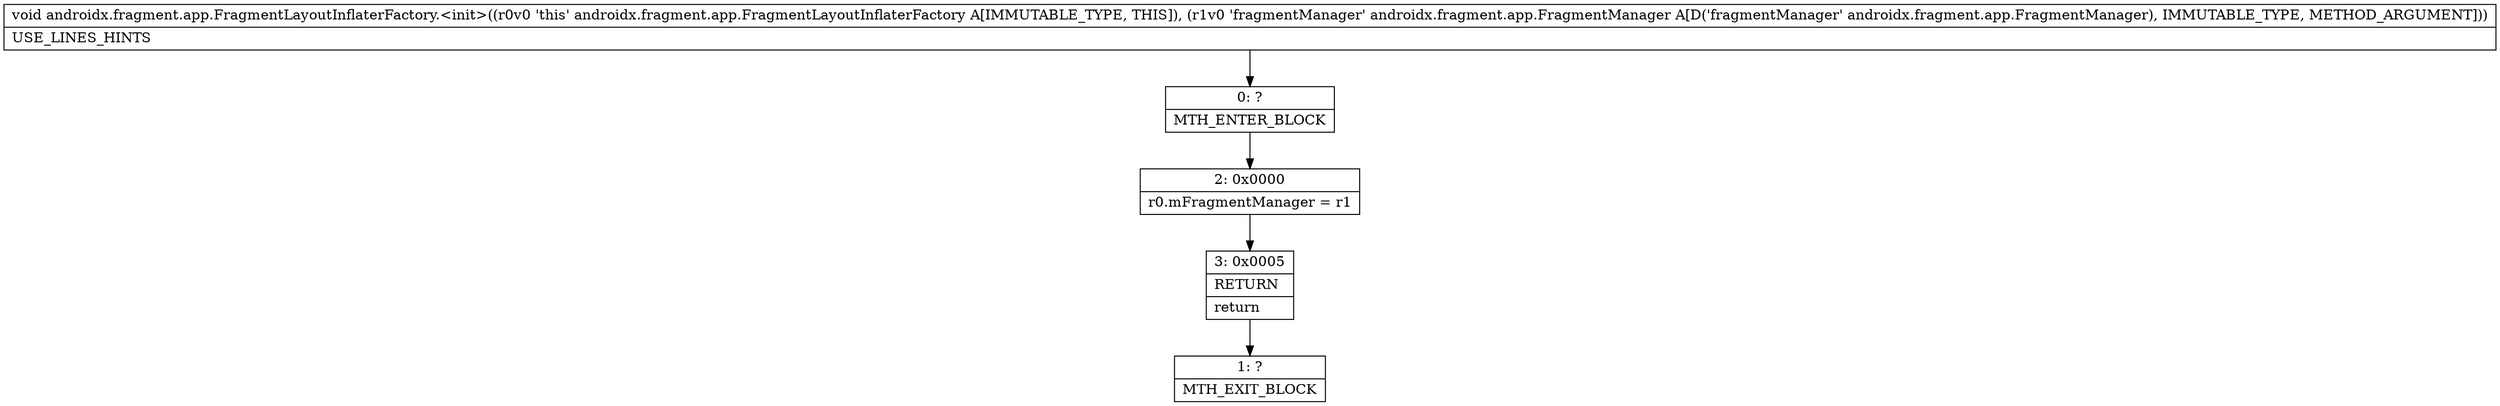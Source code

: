 digraph "CFG forandroidx.fragment.app.FragmentLayoutInflaterFactory.\<init\>(Landroidx\/fragment\/app\/FragmentManager;)V" {
Node_0 [shape=record,label="{0\:\ ?|MTH_ENTER_BLOCK\l}"];
Node_2 [shape=record,label="{2\:\ 0x0000|r0.mFragmentManager = r1\l}"];
Node_3 [shape=record,label="{3\:\ 0x0005|RETURN\l|return\l}"];
Node_1 [shape=record,label="{1\:\ ?|MTH_EXIT_BLOCK\l}"];
MethodNode[shape=record,label="{void androidx.fragment.app.FragmentLayoutInflaterFactory.\<init\>((r0v0 'this' androidx.fragment.app.FragmentLayoutInflaterFactory A[IMMUTABLE_TYPE, THIS]), (r1v0 'fragmentManager' androidx.fragment.app.FragmentManager A[D('fragmentManager' androidx.fragment.app.FragmentManager), IMMUTABLE_TYPE, METHOD_ARGUMENT]))  | USE_LINES_HINTS\l}"];
MethodNode -> Node_0;Node_0 -> Node_2;
Node_2 -> Node_3;
Node_3 -> Node_1;
}

